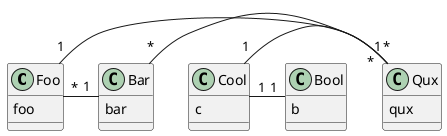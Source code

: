@startuml
class Foo {
    foo
}

class Bar {
    bar
}

class Qux {
    qux
}

class Cool {
    c
}

class Bool {
    b
}

Foo "*" - "1" Bar
Bar "*" - "1" Qux
Qux "*" - "1" Foo

Cool "1" - "1" Bool

Cool "1" - "*" Qux
@enduml